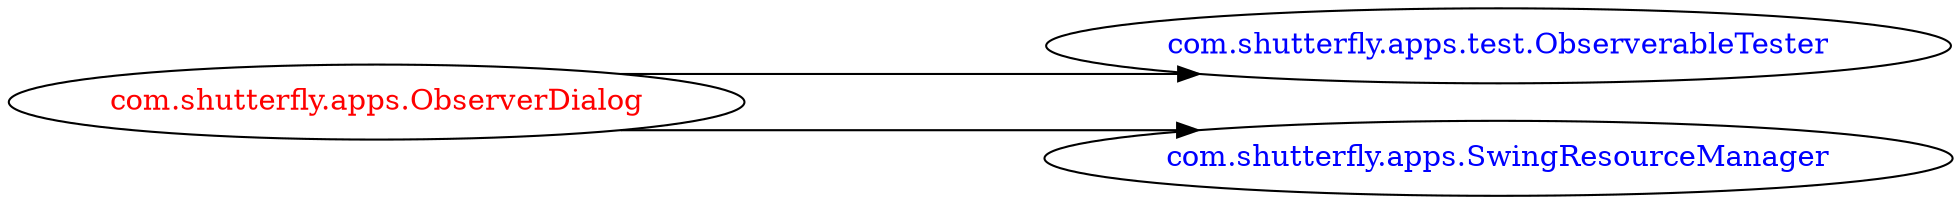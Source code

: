 digraph dependencyGraph {
 concentrate=true;
 ranksep="2.0";
 rankdir="LR"; 
 splines="ortho";
"com.shutterfly.apps.ObserverDialog" [fontcolor="red"];
"com.shutterfly.apps.test.ObserverableTester" [ fontcolor="blue" ];
"com.shutterfly.apps.ObserverDialog"->"com.shutterfly.apps.test.ObserverableTester";
"com.shutterfly.apps.SwingResourceManager" [ fontcolor="blue" ];
"com.shutterfly.apps.ObserverDialog"->"com.shutterfly.apps.SwingResourceManager";
}